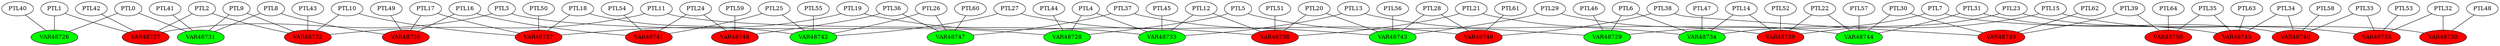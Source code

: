 graph model {
PTL0 -- VAR48726;

PTL0 -- VAR48731;

PTL1 -- VAR48726;

PTL1 -- VAR48727;

PTL2 -- VAR48727;

PTL2 -- VAR48732;

PTL3 -- VAR48727;

PTL3 -- VAR48728;

PTL4 -- VAR48728;

PTL4 -- VAR48733;

PTL5 -- VAR48728;

PTL5 -- VAR48729;

PTL6 -- VAR48729;

PTL6 -- VAR48734;

PTL7 -- VAR48729;

PTL7 -- VAR48730;

PTL8 -- VAR48731;

PTL8 -- VAR48736;

PTL9 -- VAR48731;

PTL9 -- VAR48732;

PTL10 -- VAR48732;

PTL10 -- VAR48737;

PTL11 -- VAR48732;

PTL11 -- VAR48733;

PTL12 -- VAR48733;

PTL12 -- VAR48738;

PTL13 -- VAR48733;

PTL13 -- VAR48734;

PTL14 -- VAR48734;

PTL14 -- VAR48739;

PTL15 -- VAR48734;

PTL15 -- VAR48735;

PTL16 -- VAR48736;

PTL16 -- VAR48741;

PTL17 -- VAR48736;

PTL17 -- VAR48737;

PTL18 -- VAR48737;

PTL18 -- VAR48742;

PTL19 -- VAR48737;

PTL19 -- VAR48738;

PTL20 -- VAR48738;

PTL20 -- VAR48743;

PTL21 -- VAR48738;

PTL21 -- VAR48739;

PTL22 -- VAR48739;

PTL22 -- VAR48744;

PTL23 -- VAR48739;

PTL23 -- VAR48740;

PTL24 -- VAR48741;

PTL24 -- VAR48746;

PTL25 -- VAR48741;

PTL25 -- VAR48742;

PTL26 -- VAR48742;

PTL26 -- VAR48747;

PTL27 -- VAR48742;

PTL27 -- VAR48743;

PTL28 -- VAR48743;

PTL28 -- VAR48748;

PTL29 -- VAR48743;

PTL29 -- VAR48744;

PTL30 -- VAR48744;

PTL30 -- VAR48749;

PTL31 -- VAR48744;

PTL31 -- VAR48745;

PTL32 -- VAR48730;

PTL32 -- VAR48735;

PTL33 -- VAR48735;

PTL33 -- VAR48740;

PTL34 -- VAR48740;

PTL34 -- VAR48745;

PTL35 -- VAR48745;

PTL35 -- VAR48750;

PTL36 -- VAR48746;

PTL36 -- VAR48747;

PTL37 -- VAR48747;

PTL37 -- VAR48748;

PTL38 -- VAR48748;

PTL38 -- VAR48749;

PTL39 -- VAR48749;

PTL39 -- VAR48750;

PTL40 -- VAR48726;

PTL41 -- VAR48731;

PTL42 -- VAR48727;

PTL43 -- VAR48732;

PTL44 -- VAR48728;

PTL45 -- VAR48733;

PTL46 -- VAR48729;

PTL47 -- VAR48734;

PTL48 -- VAR48730;

PTL49 -- VAR48736;

PTL50 -- VAR48737;

PTL51 -- VAR48738;

PTL52 -- VAR48739;

PTL53 -- VAR48735;

PTL54 -- VAR48741;

PTL55 -- VAR48742;

PTL56 -- VAR48743;

PTL57 -- VAR48744;

PTL58 -- VAR48740;

PTL59 -- VAR48746;

PTL60 -- VAR48747;

PTL61 -- VAR48748;

PTL62 -- VAR48749;

PTL63 -- VAR48745;

PTL64 -- VAR48750;

VAR48726 [style=filled fillcolor=green];
VAR48731 [style=filled fillcolor=green];
VAR48727 [style=filled fillcolor=red];
VAR48732 [style=filled fillcolor=red];
VAR48728 [style=filled fillcolor=green];
VAR48733 [style=filled fillcolor=green];
VAR48729 [style=filled fillcolor=green];
VAR48734 [style=filled fillcolor=green];
VAR48730 [style=filled fillcolor=red];
VAR48736 [style=filled fillcolor=red];
VAR48737 [style=filled fillcolor=red];
VAR48738 [style=filled fillcolor=red];
VAR48739 [style=filled fillcolor=red];
VAR48735 [style=filled fillcolor=red];
VAR48741 [style=filled fillcolor=red];
VAR48742 [style=filled fillcolor=green];
VAR48743 [style=filled fillcolor=green];
VAR48744 [style=filled fillcolor=green];
VAR48740 [style=filled fillcolor=red];
VAR48746 [style=filled fillcolor=red];
VAR48747 [style=filled fillcolor=green];
VAR48748 [style=filled fillcolor=red];
VAR48749 [style=filled fillcolor=red];
VAR48745 [style=filled fillcolor=red];
VAR48750 [style=filled fillcolor=red];
}
